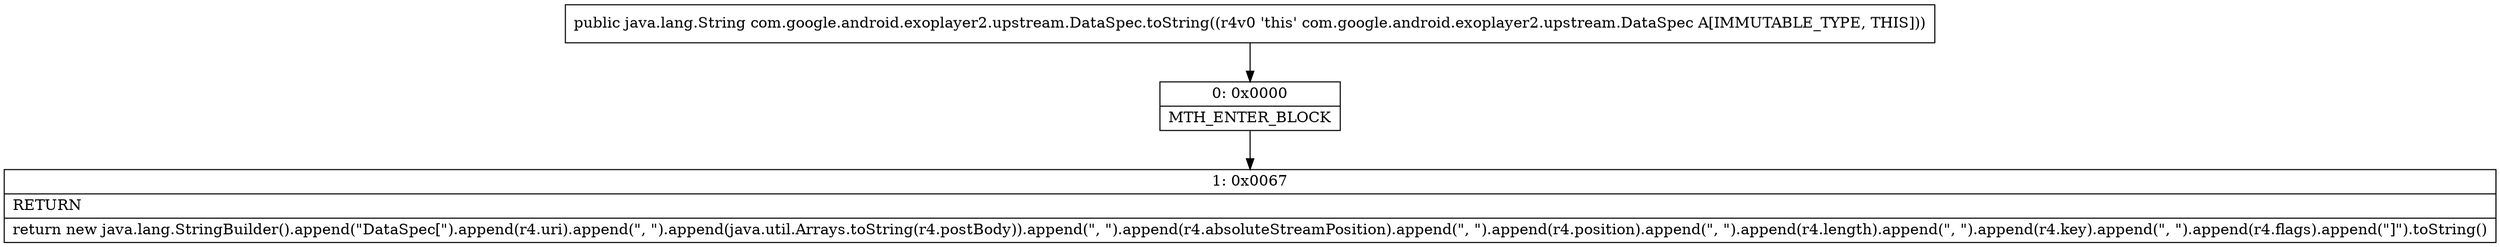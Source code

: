digraph "CFG forcom.google.android.exoplayer2.upstream.DataSpec.toString()Ljava\/lang\/String;" {
Node_0 [shape=record,label="{0\:\ 0x0000|MTH_ENTER_BLOCK\l}"];
Node_1 [shape=record,label="{1\:\ 0x0067|RETURN\l|return new java.lang.StringBuilder().append(\"DataSpec[\").append(r4.uri).append(\", \").append(java.util.Arrays.toString(r4.postBody)).append(\", \").append(r4.absoluteStreamPosition).append(\", \").append(r4.position).append(\", \").append(r4.length).append(\", \").append(r4.key).append(\", \").append(r4.flags).append(\"]\").toString()\l}"];
MethodNode[shape=record,label="{public java.lang.String com.google.android.exoplayer2.upstream.DataSpec.toString((r4v0 'this' com.google.android.exoplayer2.upstream.DataSpec A[IMMUTABLE_TYPE, THIS])) }"];
MethodNode -> Node_0;
Node_0 -> Node_1;
}

